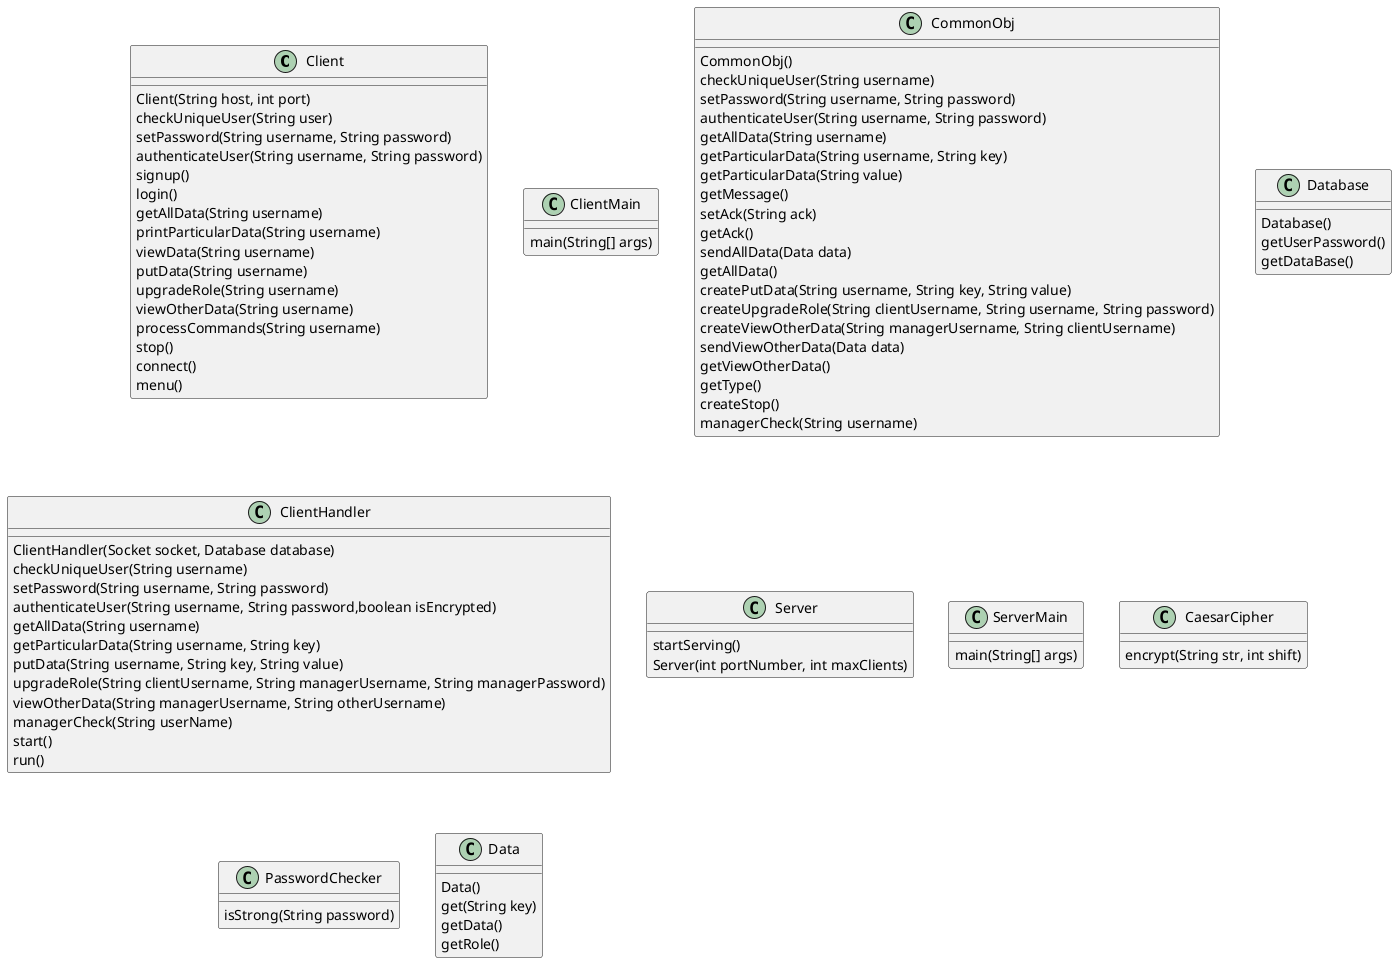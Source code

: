 @startuml
'https://plantuml.com/class-diagram

class Client
class ClientMain
class CommonObj
class Database
class ClientHandler
class Server
class ServerMain
class CaesarCipher
class PasswordChecker
class Data

Client : Client(String host, int port)
Client : checkUniqueUser(String user)
Client : setPassword(String username, String password)
Client : authenticateUser(String username, String password)
Client : signup()
Client : login()
Client : getAllData(String username)
Client : printParticularData(String username)
Client : viewData(String username)
Client : putData(String username)
Client : upgradeRole(String username)
Client : viewOtherData(String username)
Client : processCommands(String username)
Client : stop()
Client : connect()
Client : menu()


ClientMain : main(String[] args)

Data : Data()
Data : get(String key)
Data : getData()
Data : getRole()

Database : Database()
Database : getUserPassword()
Database : getDataBase()

ServerMain : main(String[] args)
Server : startServing()
Server :  Server(int portNumber, int maxClients)

ClientHandler : ClientHandler(Socket socket, Database database)
ClientHandler : checkUniqueUser(String username)
ClientHandler : setPassword(String username, String password)
ClientHandler : authenticateUser(String username, String password,boolean isEncrypted)
ClientHandler : getAllData(String username)
ClientHandler : getParticularData(String username, String key)
ClientHandler : putData(String username, String key, String value)
ClientHandler : upgradeRole(String clientUsername, String managerUsername, String managerPassword)
ClientHandler : viewOtherData(String managerUsername, String otherUsername)
ClientHandler : managerCheck(String userName)
ClientHandler : start()
ClientHandler : run()

CaesarCipher : encrypt(String str, int shift)

PasswordChecker : isStrong(String password)

CommonObj : CommonObj()
 CommonObj : checkUniqueUser(String username)
CommonObj : setPassword(String username, String password)
CommonObj : authenticateUser(String username, String password)
CommonObj : getAllData(String username)
CommonObj : getParticularData(String username, String key)
CommonObj : getParticularData(String value)
CommonObj : getMessage()
CommonObj : setAck(String ack)
CommonObj : getAck()
CommonObj : sendAllData(Data data)
CommonObj : getAllData()
CommonObj : createPutData(String username, String key, String value)
CommonObj : createUpgradeRole(String clientUsername, String username, String password)
CommonObj : createViewOtherData(String managerUsername, String clientUsername)
CommonObj : sendViewOtherData(Data data)
CommonObj : getViewOtherData()
CommonObj : getType()
CommonObj : createStop()
CommonObj : managerCheck(String username)

@enduml